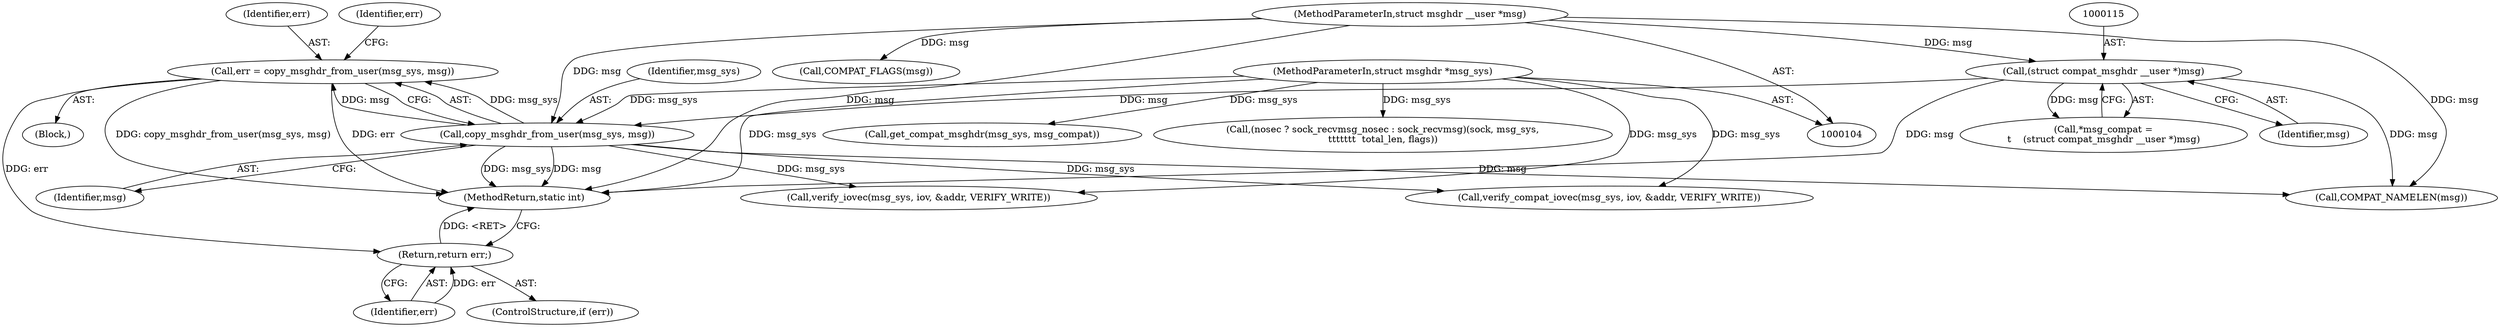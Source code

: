 digraph "0_linux_f3d3342602f8bcbf37d7c46641cb9bca7618eb1c_31@API" {
"1000143" [label="(Call,err = copy_msghdr_from_user(msg_sys, msg))"];
"1000145" [label="(Call,copy_msghdr_from_user(msg_sys, msg))"];
"1000107" [label="(MethodParameterIn,struct msghdr *msg_sys)"];
"1000114" [label="(Call,(struct compat_msghdr __user *)msg)"];
"1000106" [label="(MethodParameterIn,struct msghdr __user *msg)"];
"1000150" [label="(Return,return err;)"];
"1000142" [label="(Block,)"];
"1000205" [label="(Call,verify_compat_iovec(msg_sys, iov, &addr, VERIFY_WRITE))"];
"1000135" [label="(Call,get_compat_msghdr(msg_sys, msg_compat))"];
"1000150" [label="(Return,return err;)"];
"1000151" [label="(Identifier,err)"];
"1000147" [label="(Identifier,msg)"];
"1000357" [label="(MethodReturn,static int)"];
"1000106" [label="(MethodParameterIn,struct msghdr __user *msg)"];
"1000112" [label="(Call,*msg_compat =\n\t    (struct compat_msghdr __user *)msg)"];
"1000107" [label="(MethodParameterIn,struct msghdr *msg_sys)"];
"1000197" [label="(Call,COMPAT_NAMELEN(msg))"];
"1000145" [label="(Call,copy_msghdr_from_user(msg_sys, msg))"];
"1000149" [label="(Identifier,err)"];
"1000303" [label="(Call,COMPAT_FLAGS(msg))"];
"1000116" [label="(Identifier,msg)"];
"1000214" [label="(Call,verify_iovec(msg_sys, iov, &addr, VERIFY_WRITE))"];
"1000148" [label="(ControlStructure,if (err))"];
"1000114" [label="(Call,(struct compat_msghdr __user *)msg)"];
"1000146" [label="(Identifier,msg_sys)"];
"1000143" [label="(Call,err = copy_msghdr_from_user(msg_sys, msg))"];
"1000262" [label="(Call,(nosec ? sock_recvmsg_nosec : sock_recvmsg)(sock, msg_sys,\n\t\t\t\t\t\t\t  total_len, flags))"];
"1000144" [label="(Identifier,err)"];
"1000143" -> "1000142"  [label="AST: "];
"1000143" -> "1000145"  [label="CFG: "];
"1000144" -> "1000143"  [label="AST: "];
"1000145" -> "1000143"  [label="AST: "];
"1000149" -> "1000143"  [label="CFG: "];
"1000143" -> "1000357"  [label="DDG: err"];
"1000143" -> "1000357"  [label="DDG: copy_msghdr_from_user(msg_sys, msg)"];
"1000145" -> "1000143"  [label="DDG: msg_sys"];
"1000145" -> "1000143"  [label="DDG: msg"];
"1000143" -> "1000150"  [label="DDG: err"];
"1000145" -> "1000147"  [label="CFG: "];
"1000146" -> "1000145"  [label="AST: "];
"1000147" -> "1000145"  [label="AST: "];
"1000145" -> "1000357"  [label="DDG: msg_sys"];
"1000145" -> "1000357"  [label="DDG: msg"];
"1000107" -> "1000145"  [label="DDG: msg_sys"];
"1000114" -> "1000145"  [label="DDG: msg"];
"1000106" -> "1000145"  [label="DDG: msg"];
"1000145" -> "1000197"  [label="DDG: msg"];
"1000145" -> "1000205"  [label="DDG: msg_sys"];
"1000145" -> "1000214"  [label="DDG: msg_sys"];
"1000107" -> "1000104"  [label="AST: "];
"1000107" -> "1000357"  [label="DDG: msg_sys"];
"1000107" -> "1000135"  [label="DDG: msg_sys"];
"1000107" -> "1000205"  [label="DDG: msg_sys"];
"1000107" -> "1000214"  [label="DDG: msg_sys"];
"1000107" -> "1000262"  [label="DDG: msg_sys"];
"1000114" -> "1000112"  [label="AST: "];
"1000114" -> "1000116"  [label="CFG: "];
"1000115" -> "1000114"  [label="AST: "];
"1000116" -> "1000114"  [label="AST: "];
"1000112" -> "1000114"  [label="CFG: "];
"1000114" -> "1000357"  [label="DDG: msg"];
"1000114" -> "1000112"  [label="DDG: msg"];
"1000106" -> "1000114"  [label="DDG: msg"];
"1000114" -> "1000197"  [label="DDG: msg"];
"1000106" -> "1000104"  [label="AST: "];
"1000106" -> "1000357"  [label="DDG: msg"];
"1000106" -> "1000197"  [label="DDG: msg"];
"1000106" -> "1000303"  [label="DDG: msg"];
"1000150" -> "1000148"  [label="AST: "];
"1000150" -> "1000151"  [label="CFG: "];
"1000151" -> "1000150"  [label="AST: "];
"1000357" -> "1000150"  [label="CFG: "];
"1000150" -> "1000357"  [label="DDG: <RET>"];
"1000151" -> "1000150"  [label="DDG: err"];
}

